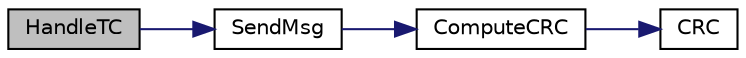digraph "HandleTC"
{
 // INTERACTIVE_SVG=YES
  edge [fontname="Helvetica",fontsize="10",labelfontname="Helvetica",labelfontsize="10"];
  node [fontname="Helvetica",fontsize="10",shape=record];
  rankdir="LR";
  Node77 [label="HandleTC",height=0.2,width=0.4,color="black", fillcolor="grey75", style="filled", fontcolor="black"];
  Node77 -> Node78 [color="midnightblue",fontsize="10",style="solid",fontname="Helvetica"];
  Node78 [label="SendMsg",height=0.2,width=0.4,color="black", fillcolor="white", style="filled",URL="$zephyr_8c.html#a6e021f179fc712de402af1043ca1a9ef"];
  Node78 -> Node79 [color="midnightblue",fontsize="10",style="solid",fontname="Helvetica"];
  Node79 [label="ComputeCRC",height=0.2,width=0.4,color="black", fillcolor="white", style="filled",URL="$zephyr_8c.html#aa7865b0822633a51bd794f1922f39711"];
  Node79 -> Node80 [color="midnightblue",fontsize="10",style="solid",fontname="Helvetica"];
  Node80 [label="CRC",height=0.2,width=0.4,color="black", fillcolor="white", style="filled",URL="$zephyr_8c.html#a626fb8bdfcd2bed45be4fe9fabb74f48"];
}
